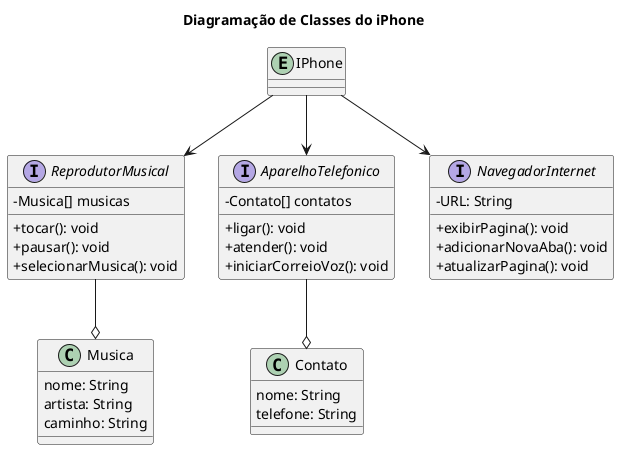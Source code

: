@startuml
title Diagramação de Classes do iPhone

skinparam classAttributeIconSize 0
interface  ReprodutorMusical {
  -Musica[] musicas
  +tocar(): void
  +pausar(): void
  +selecionarMusica(): void
}

class Musica {
  nome: String
  artista: String
  caminho: String
}

class Contato {
  nome: String
  telefone: String
}

interface AparelhoTelefonico {
  -Contato[] contatos
  +ligar(): void
  +atender(): void
  +iniciarCorreioVoz(): void
}

interface NavegadorInternet {
  -URL: String
  +exibirPagina(): void
  +adicionarNovaAba(): void
  +atualizarPagina(): void
}

entity "IPhone" as IPhone {}

IPhone --> AparelhoTelefonico
IPhone --> NavegadorInternet
IPhone --> ReprodutorMusical
ReprodutorMusical --o Musica
AparelhoTelefonico --o Contato

@enduml